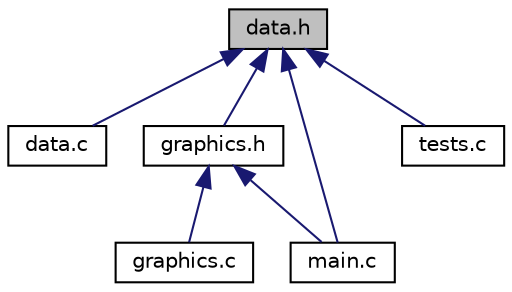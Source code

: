 digraph "data.h"
{
 // LATEX_PDF_SIZE
  edge [fontname="Helvetica",fontsize="10",labelfontname="Helvetica",labelfontsize="10"];
  node [fontname="Helvetica",fontsize="10",shape=record];
  Node1 [label="data.h",height=0.2,width=0.4,color="black", fillcolor="grey75", style="filled", fontcolor="black",tooltip="Module d'initialisation."];
  Node1 -> Node2 [dir="back",color="midnightblue",fontsize="10",style="solid",fontname="Helvetica"];
  Node2 [label="data.c",height=0.2,width=0.4,color="black", fillcolor="white", style="filled",URL="$data_8c.html",tooltip="Module d'initialisation."];
  Node1 -> Node3 [dir="back",color="midnightblue",fontsize="10",style="solid",fontname="Helvetica"];
  Node3 [label="graphics.h",height=0.2,width=0.4,color="black", fillcolor="white", style="filled",URL="$graphics_8h.html",tooltip="Module d'affichage des elements du jeu."];
  Node3 -> Node4 [dir="back",color="midnightblue",fontsize="10",style="solid",fontname="Helvetica"];
  Node4 [label="graphics.c",height=0.2,width=0.4,color="black", fillcolor="white", style="filled",URL="$graphics_8c.html",tooltip="Module d'affichage des elements du jeu."];
  Node3 -> Node5 [dir="back",color="midnightblue",fontsize="10",style="solid",fontname="Helvetica"];
  Node5 [label="main.c",height=0.2,width=0.4,color="black", fillcolor="white", style="filled",URL="$main_8c.html",tooltip="Programme initial du niveau 1."];
  Node1 -> Node5 [dir="back",color="midnightblue",fontsize="10",style="solid",fontname="Helvetica"];
  Node1 -> Node6 [dir="back",color="midnightblue",fontsize="10",style="solid",fontname="Helvetica"];
  Node6 [label="tests.c",height=0.2,width=0.4,color="black", fillcolor="white", style="filled",URL="$tests_8c.html",tooltip="Module de test."];
}
